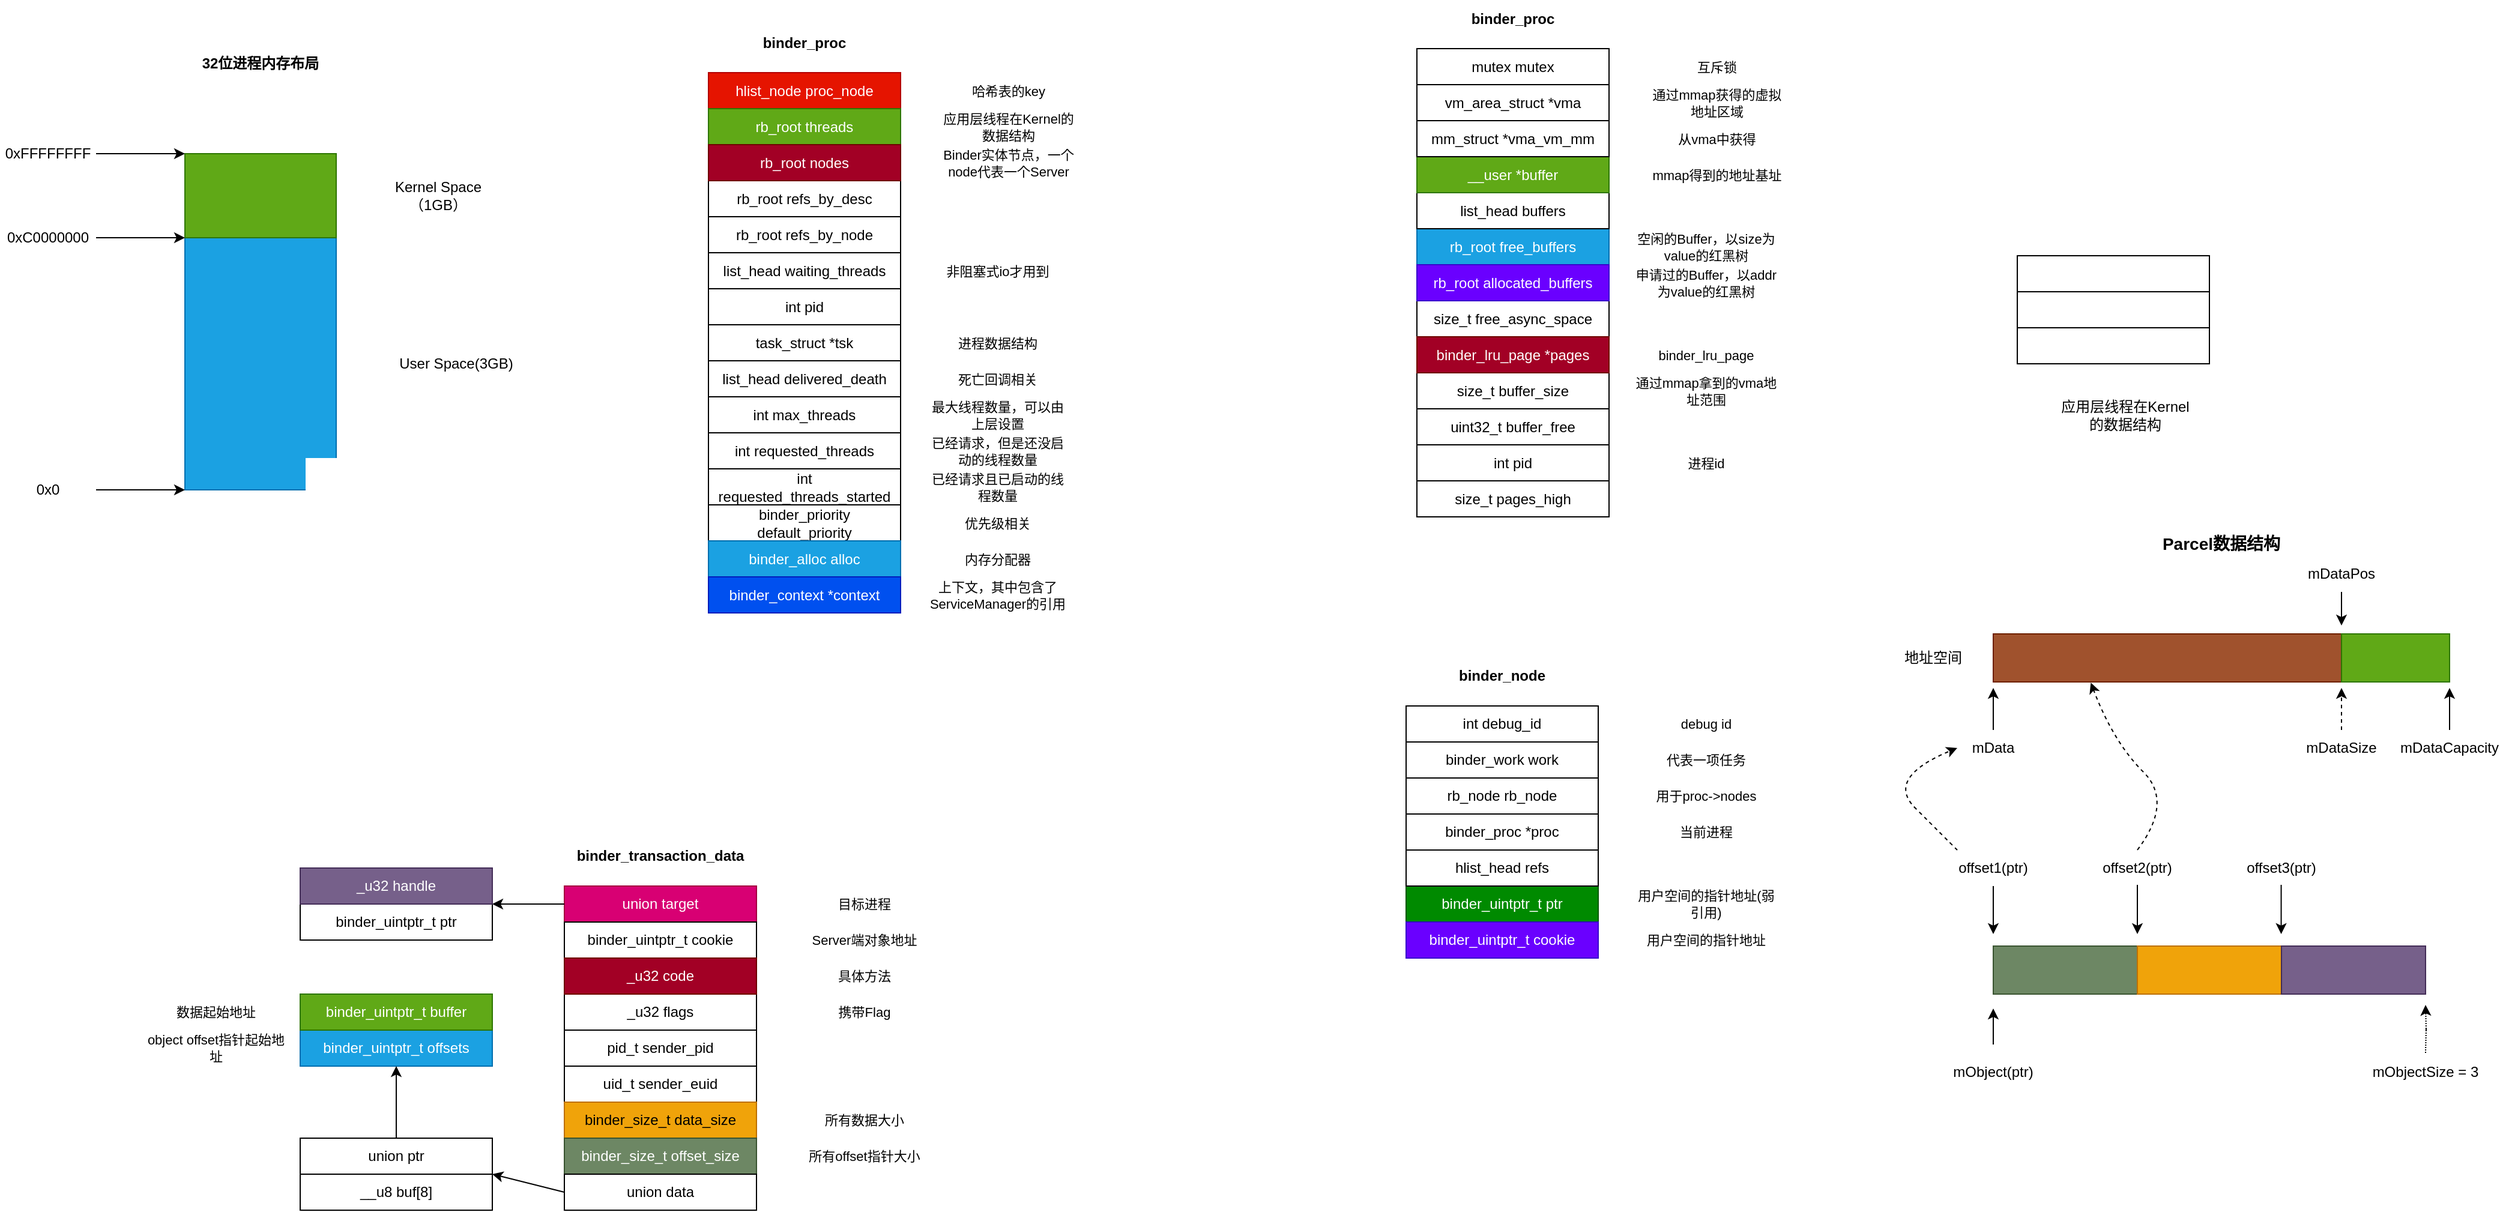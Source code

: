 <mxfile version="20.8.23" type="github">
  <diagram name="第 1 页" id="VdirA_TrU_qkNDLxWXSQ">
    <mxGraphModel dx="1736" dy="918" grid="1" gridSize="10" guides="1" tooltips="1" connect="1" arrows="1" fold="1" page="1" pageScale="1" pageWidth="827" pageHeight="1169" math="0" shadow="0">
      <root>
        <mxCell id="0" />
        <mxCell id="1" parent="0" />
        <mxCell id="vteoiXjWMdSy1sNOXZ3i-1" value="" style="rounded=0;whiteSpace=wrap;html=1;fillColor=#1ba1e2;fontColor=#ffffff;strokeColor=#006EAF;" parent="1" vertex="1">
          <mxGeometry x="294" y="290" width="126" height="210" as="geometry" />
        </mxCell>
        <mxCell id="vteoiXjWMdSy1sNOXZ3i-6" value="" style="rounded=0;whiteSpace=wrap;html=1;fillColor=#60a917;strokeColor=#2D7600;fontColor=#ffffff;" parent="1" vertex="1">
          <mxGeometry x="294" y="220" width="126" height="70" as="geometry" />
        </mxCell>
        <mxCell id="vteoiXjWMdSy1sNOXZ3i-7" value="0x0" style="text;html=1;strokeColor=none;fillColor=none;align=center;verticalAlign=middle;whiteSpace=wrap;rounded=0;" parent="1" vertex="1">
          <mxGeometry x="140" y="485" width="80" height="30" as="geometry" />
        </mxCell>
        <mxCell id="vteoiXjWMdSy1sNOXZ3i-8" value="0xFFFFFFFF" style="text;html=1;strokeColor=none;fillColor=none;align=center;verticalAlign=middle;whiteSpace=wrap;rounded=0;" parent="1" vertex="1">
          <mxGeometry x="140" y="205" width="80" height="30" as="geometry" />
        </mxCell>
        <mxCell id="vteoiXjWMdSy1sNOXZ3i-9" value="0xC0000000" style="text;html=1;strokeColor=none;fillColor=none;align=center;verticalAlign=middle;whiteSpace=wrap;rounded=0;" parent="1" vertex="1">
          <mxGeometry x="140" y="275" width="80" height="30" as="geometry" />
        </mxCell>
        <mxCell id="vteoiXjWMdSy1sNOXZ3i-11" value="" style="endArrow=classic;html=1;rounded=0;entryX=0;entryY=0;entryDx=0;entryDy=0;exitX=1;exitY=0.5;exitDx=0;exitDy=0;" parent="1" source="vteoiXjWMdSy1sNOXZ3i-8" target="vteoiXjWMdSy1sNOXZ3i-6" edge="1">
          <mxGeometry width="50" height="50" relative="1" as="geometry">
            <mxPoint x="240" y="270" as="sourcePoint" />
            <mxPoint x="290" y="220" as="targetPoint" />
          </mxGeometry>
        </mxCell>
        <mxCell id="vteoiXjWMdSy1sNOXZ3i-12" value="" style="endArrow=classic;html=1;rounded=0;entryX=0;entryY=1;entryDx=0;entryDy=0;exitX=1;exitY=0.5;exitDx=0;exitDy=0;" parent="1" source="vteoiXjWMdSy1sNOXZ3i-9" target="vteoiXjWMdSy1sNOXZ3i-6" edge="1">
          <mxGeometry width="50" height="50" relative="1" as="geometry">
            <mxPoint x="170" y="370" as="sourcePoint" />
            <mxPoint x="220" y="320" as="targetPoint" />
          </mxGeometry>
        </mxCell>
        <mxCell id="vteoiXjWMdSy1sNOXZ3i-13" value="" style="endArrow=classic;html=1;rounded=0;entryX=0;entryY=1;entryDx=0;entryDy=0;exitX=1;exitY=0.5;exitDx=0;exitDy=0;" parent="1" source="vteoiXjWMdSy1sNOXZ3i-7" target="vteoiXjWMdSy1sNOXZ3i-1" edge="1">
          <mxGeometry width="50" height="50" relative="1" as="geometry">
            <mxPoint x="230" y="300" as="sourcePoint" />
            <mxPoint x="304" y="300" as="targetPoint" />
          </mxGeometry>
        </mxCell>
        <mxCell id="vteoiXjWMdSy1sNOXZ3i-14" value="Kernel Space（1GB）" style="text;html=1;strokeColor=none;fillColor=none;align=center;verticalAlign=middle;whiteSpace=wrap;rounded=0;" parent="1" vertex="1">
          <mxGeometry x="460" y="240" width="90" height="30" as="geometry" />
        </mxCell>
        <mxCell id="vteoiXjWMdSy1sNOXZ3i-15" value="User Space(3GB)" style="text;html=1;strokeColor=none;fillColor=none;align=center;verticalAlign=middle;whiteSpace=wrap;rounded=0;" parent="1" vertex="1">
          <mxGeometry x="460" y="380" width="120" height="30" as="geometry" />
        </mxCell>
        <mxCell id="vteoiXjWMdSy1sNOXZ3i-16" value="32位进程内存布局" style="text;html=1;strokeColor=none;fillColor=none;align=center;verticalAlign=middle;whiteSpace=wrap;rounded=0;fontStyle=1" parent="1" vertex="1">
          <mxGeometry x="304" y="130" width="106" height="30" as="geometry" />
        </mxCell>
        <mxCell id="vteoiXjWMdSy1sNOXZ3i-18" value="hlist_node proc_node" style="rounded=0;whiteSpace=wrap;html=1;fillColor=#e51400;fontColor=#ffffff;strokeColor=#B20000;" parent="1" vertex="1">
          <mxGeometry x="730" y="152.5" width="160" height="30" as="geometry" />
        </mxCell>
        <mxCell id="vteoiXjWMdSy1sNOXZ3i-19" value="rb_root threads" style="rounded=0;whiteSpace=wrap;html=1;fillColor=#60a917;fontColor=#ffffff;strokeColor=#2D7600;" parent="1" vertex="1">
          <mxGeometry x="730" y="182.5" width="160" height="30" as="geometry" />
        </mxCell>
        <mxCell id="vteoiXjWMdSy1sNOXZ3i-23" value="list_head waiting_threads" style="rounded=0;whiteSpace=wrap;html=1;" parent="1" vertex="1">
          <mxGeometry x="730" y="302.5" width="160" height="30" as="geometry" />
        </mxCell>
        <mxCell id="vteoiXjWMdSy1sNOXZ3i-24" value="rb_root refs_by_node" style="rounded=0;whiteSpace=wrap;html=1;" parent="1" vertex="1">
          <mxGeometry x="730" y="272.5" width="160" height="30" as="geometry" />
        </mxCell>
        <mxCell id="vteoiXjWMdSy1sNOXZ3i-25" value="rb_root refs_by_desc" style="rounded=0;whiteSpace=wrap;html=1;" parent="1" vertex="1">
          <mxGeometry x="730" y="242.5" width="160" height="30" as="geometry" />
        </mxCell>
        <mxCell id="vteoiXjWMdSy1sNOXZ3i-26" value="rb_root nodes" style="rounded=0;whiteSpace=wrap;html=1;fillColor=#a20025;fontColor=#ffffff;strokeColor=#6F0000;" parent="1" vertex="1">
          <mxGeometry x="730" y="212.5" width="160" height="30" as="geometry" />
        </mxCell>
        <mxCell id="vteoiXjWMdSy1sNOXZ3i-40" value="task_struct *tsk" style="rounded=0;whiteSpace=wrap;html=1;" parent="1" vertex="1">
          <mxGeometry x="730" y="362.5" width="160" height="30" as="geometry" />
        </mxCell>
        <mxCell id="vteoiXjWMdSy1sNOXZ3i-41" value="int pid" style="rounded=0;whiteSpace=wrap;html=1;" parent="1" vertex="1">
          <mxGeometry x="730" y="332.5" width="160" height="30" as="geometry" />
        </mxCell>
        <mxCell id="vteoiXjWMdSy1sNOXZ3i-45" value="int max_threads" style="rounded=0;whiteSpace=wrap;html=1;" parent="1" vertex="1">
          <mxGeometry x="730" y="422.5" width="160" height="30" as="geometry" />
        </mxCell>
        <mxCell id="vteoiXjWMdSy1sNOXZ3i-46" value="int requested_threads" style="rounded=0;whiteSpace=wrap;html=1;" parent="1" vertex="1">
          <mxGeometry x="730" y="452.5" width="160" height="30" as="geometry" />
        </mxCell>
        <mxCell id="vteoiXjWMdSy1sNOXZ3i-47" value="list_head delivered_death" style="rounded=0;whiteSpace=wrap;html=1;" parent="1" vertex="1">
          <mxGeometry x="730" y="392.5" width="160" height="30" as="geometry" />
        </mxCell>
        <mxCell id="vteoiXjWMdSy1sNOXZ3i-48" value="binder_priority default_priority" style="rounded=0;whiteSpace=wrap;html=1;" parent="1" vertex="1">
          <mxGeometry x="730" y="512.5" width="160" height="30" as="geometry" />
        </mxCell>
        <mxCell id="vteoiXjWMdSy1sNOXZ3i-49" value="binder_alloc alloc" style="rounded=0;whiteSpace=wrap;html=1;fillColor=#1ba1e2;fontColor=#ffffff;strokeColor=#006EAF;" parent="1" vertex="1">
          <mxGeometry x="730" y="542.5" width="160" height="30" as="geometry" />
        </mxCell>
        <mxCell id="vteoiXjWMdSy1sNOXZ3i-50" value="int requested_threads_started" style="rounded=0;whiteSpace=wrap;html=1;" parent="1" vertex="1">
          <mxGeometry x="730" y="482.5" width="160" height="30" as="geometry" />
        </mxCell>
        <mxCell id="vteoiXjWMdSy1sNOXZ3i-54" value="" style="rounded=0;whiteSpace=wrap;html=1;" parent="1" vertex="1">
          <mxGeometry x="1820" y="335" width="160" height="30" as="geometry" />
        </mxCell>
        <mxCell id="vteoiXjWMdSy1sNOXZ3i-55" value="" style="rounded=0;whiteSpace=wrap;html=1;" parent="1" vertex="1">
          <mxGeometry x="1820" y="365" width="160" height="30" as="geometry" />
        </mxCell>
        <mxCell id="vteoiXjWMdSy1sNOXZ3i-56" value="" style="rounded=0;whiteSpace=wrap;html=1;" parent="1" vertex="1">
          <mxGeometry x="1820" y="305" width="160" height="30" as="geometry" />
        </mxCell>
        <mxCell id="vteoiXjWMdSy1sNOXZ3i-59" value="binder_context *context" style="rounded=0;whiteSpace=wrap;html=1;fillColor=#0050ef;fontColor=#ffffff;strokeColor=#001DBC;" parent="1" vertex="1">
          <mxGeometry x="730" y="572.5" width="160" height="30" as="geometry" />
        </mxCell>
        <mxCell id="vteoiXjWMdSy1sNOXZ3i-60" value="binder_proc" style="text;html=1;strokeColor=none;fillColor=none;align=center;verticalAlign=middle;whiteSpace=wrap;rounded=0;fontStyle=1" parent="1" vertex="1">
          <mxGeometry x="780" y="112.5" width="60" height="30" as="geometry" />
        </mxCell>
        <mxCell id="vteoiXjWMdSy1sNOXZ3i-61" value="哈希表的key" style="text;html=1;strokeColor=none;fillColor=none;align=center;verticalAlign=middle;whiteSpace=wrap;rounded=0;fontSize=11;" parent="1" vertex="1">
          <mxGeometry x="920" y="152.5" width="120" height="30" as="geometry" />
        </mxCell>
        <mxCell id="vteoiXjWMdSy1sNOXZ3i-63" value="应用层线程在Kernel的数据结构" style="text;html=1;strokeColor=none;fillColor=none;align=center;verticalAlign=middle;whiteSpace=wrap;rounded=0;fontSize=11;" parent="1" vertex="1">
          <mxGeometry x="920" y="182.5" width="120" height="30" as="geometry" />
        </mxCell>
        <mxCell id="vteoiXjWMdSy1sNOXZ3i-66" value="应用层线程在Kernel的数据结构" style="text;html=1;strokeColor=none;fillColor=none;align=center;verticalAlign=middle;whiteSpace=wrap;rounded=0;" parent="1" vertex="1">
          <mxGeometry x="1850" y="422.5" width="120" height="30" as="geometry" />
        </mxCell>
        <mxCell id="vteoiXjWMdSy1sNOXZ3i-67" value="Binder实体节点，一个node代表一个Server" style="text;html=1;strokeColor=none;fillColor=none;align=center;verticalAlign=middle;whiteSpace=wrap;rounded=0;fontSize=11;" parent="1" vertex="1">
          <mxGeometry x="920" y="212.5" width="120" height="30" as="geometry" />
        </mxCell>
        <mxCell id="vteoiXjWMdSy1sNOXZ3i-68" value="非阻塞式io才用到" style="text;html=1;strokeColor=none;fillColor=none;align=center;verticalAlign=middle;whiteSpace=wrap;rounded=0;fontSize=11;" parent="1" vertex="1">
          <mxGeometry x="911" y="302.5" width="120" height="30" as="geometry" />
        </mxCell>
        <mxCell id="vteoiXjWMdSy1sNOXZ3i-69" value="进程数据结构" style="text;html=1;strokeColor=none;fillColor=none;align=center;verticalAlign=middle;whiteSpace=wrap;rounded=0;fontSize=11;" parent="1" vertex="1">
          <mxGeometry x="911" y="362.5" width="120" height="30" as="geometry" />
        </mxCell>
        <mxCell id="vteoiXjWMdSy1sNOXZ3i-70" value="死亡回调相关" style="text;html=1;strokeColor=none;fillColor=none;align=center;verticalAlign=middle;whiteSpace=wrap;rounded=0;fontSize=11;" parent="1" vertex="1">
          <mxGeometry x="911" y="392.5" width="120" height="30" as="geometry" />
        </mxCell>
        <mxCell id="vteoiXjWMdSy1sNOXZ3i-71" value="最大线程数量，可以由上层设置" style="text;html=1;strokeColor=none;fillColor=none;align=center;verticalAlign=middle;whiteSpace=wrap;rounded=0;fontSize=11;" parent="1" vertex="1">
          <mxGeometry x="911" y="422.5" width="120" height="30" as="geometry" />
        </mxCell>
        <mxCell id="vteoiXjWMdSy1sNOXZ3i-73" value="已经请求且已启动的线程数量" style="text;html=1;strokeColor=none;fillColor=none;align=center;verticalAlign=middle;whiteSpace=wrap;rounded=0;fontSize=11;" parent="1" vertex="1">
          <mxGeometry x="911" y="482.5" width="120" height="30" as="geometry" />
        </mxCell>
        <mxCell id="vteoiXjWMdSy1sNOXZ3i-74" value="已经请求，但是还没启动的线程数量" style="text;html=1;strokeColor=none;fillColor=none;align=center;verticalAlign=middle;whiteSpace=wrap;rounded=0;fontSize=11;" parent="1" vertex="1">
          <mxGeometry x="911" y="452.5" width="120" height="30" as="geometry" />
        </mxCell>
        <mxCell id="vteoiXjWMdSy1sNOXZ3i-75" value="内存分配器" style="text;html=1;strokeColor=none;fillColor=none;align=center;verticalAlign=middle;whiteSpace=wrap;rounded=0;fontSize=11;" parent="1" vertex="1">
          <mxGeometry x="911" y="542.5" width="120" height="30" as="geometry" />
        </mxCell>
        <mxCell id="vteoiXjWMdSy1sNOXZ3i-76" value="优先级相关" style="text;html=1;strokeColor=none;fillColor=none;align=center;verticalAlign=middle;whiteSpace=wrap;rounded=0;fontSize=11;" parent="1" vertex="1">
          <mxGeometry x="911" y="512.5" width="120" height="30" as="geometry" />
        </mxCell>
        <mxCell id="vteoiXjWMdSy1sNOXZ3i-77" value="mutex mutex" style="rounded=0;whiteSpace=wrap;html=1;" parent="1" vertex="1">
          <mxGeometry x="1320" y="132.5" width="160" height="30" as="geometry" />
        </mxCell>
        <mxCell id="vteoiXjWMdSy1sNOXZ3i-78" value="vm_area_struct *vma" style="rounded=0;whiteSpace=wrap;html=1;" parent="1" vertex="1">
          <mxGeometry x="1320" y="162.5" width="160" height="30" as="geometry" />
        </mxCell>
        <mxCell id="vteoiXjWMdSy1sNOXZ3i-79" value="rb_root free_buffers" style="rounded=0;whiteSpace=wrap;html=1;fillColor=#1ba1e2;fontColor=#ffffff;strokeColor=#006EAF;" parent="1" vertex="1">
          <mxGeometry x="1320" y="282.5" width="160" height="30" as="geometry" />
        </mxCell>
        <mxCell id="vteoiXjWMdSy1sNOXZ3i-80" value="list_head buffers" style="rounded=0;whiteSpace=wrap;html=1;" parent="1" vertex="1">
          <mxGeometry x="1320" y="252.5" width="160" height="30" as="geometry" />
        </mxCell>
        <mxCell id="vteoiXjWMdSy1sNOXZ3i-81" value="__user *buffer" style="rounded=0;whiteSpace=wrap;html=1;fillColor=#60a917;fontColor=#ffffff;strokeColor=#2D7600;" parent="1" vertex="1">
          <mxGeometry x="1320" y="222.5" width="160" height="30" as="geometry" />
        </mxCell>
        <mxCell id="vteoiXjWMdSy1sNOXZ3i-82" value="mm_struct *vma_vm_mm" style="rounded=0;whiteSpace=wrap;html=1;" parent="1" vertex="1">
          <mxGeometry x="1320" y="192.5" width="160" height="30" as="geometry" />
        </mxCell>
        <mxCell id="vteoiXjWMdSy1sNOXZ3i-83" value="size_t free_async_space" style="rounded=0;whiteSpace=wrap;html=1;" parent="1" vertex="1">
          <mxGeometry x="1320" y="342.5" width="160" height="30" as="geometry" />
        </mxCell>
        <mxCell id="vteoiXjWMdSy1sNOXZ3i-84" value="rb_root allocated_buffers" style="rounded=0;whiteSpace=wrap;html=1;fillColor=#6a00ff;fontColor=#ffffff;strokeColor=#3700CC;" parent="1" vertex="1">
          <mxGeometry x="1320" y="312.5" width="160" height="30" as="geometry" />
        </mxCell>
        <mxCell id="vteoiXjWMdSy1sNOXZ3i-85" value="size_t buffer_size" style="rounded=0;whiteSpace=wrap;html=1;" parent="1" vertex="1">
          <mxGeometry x="1320" y="402.5" width="160" height="30" as="geometry" />
        </mxCell>
        <mxCell id="vteoiXjWMdSy1sNOXZ3i-86" value="uint32_t buffer_free" style="rounded=0;whiteSpace=wrap;html=1;" parent="1" vertex="1">
          <mxGeometry x="1320" y="432.5" width="160" height="30" as="geometry" />
        </mxCell>
        <mxCell id="vteoiXjWMdSy1sNOXZ3i-87" value="binder_lru_page *pages" style="rounded=0;whiteSpace=wrap;html=1;fillColor=#a20025;fontColor=#ffffff;strokeColor=#6F0000;" parent="1" vertex="1">
          <mxGeometry x="1320" y="372.5" width="160" height="30" as="geometry" />
        </mxCell>
        <mxCell id="vteoiXjWMdSy1sNOXZ3i-88" value="size_t pages_high" style="rounded=0;whiteSpace=wrap;html=1;" parent="1" vertex="1">
          <mxGeometry x="1320" y="492.5" width="160" height="30" as="geometry" />
        </mxCell>
        <mxCell id="vteoiXjWMdSy1sNOXZ3i-90" value="int pid" style="rounded=0;whiteSpace=wrap;html=1;" parent="1" vertex="1">
          <mxGeometry x="1320" y="462.5" width="160" height="30" as="geometry" />
        </mxCell>
        <mxCell id="vteoiXjWMdSy1sNOXZ3i-94" value="binder_proc" style="text;html=1;strokeColor=none;fillColor=none;align=center;verticalAlign=middle;whiteSpace=wrap;rounded=0;fontStyle=1" parent="1" vertex="1">
          <mxGeometry x="1370" y="92.5" width="60" height="30" as="geometry" />
        </mxCell>
        <mxCell id="vteoiXjWMdSy1sNOXZ3i-95" value="互斥锁" style="text;html=1;strokeColor=none;fillColor=none;align=center;verticalAlign=middle;whiteSpace=wrap;rounded=0;fontSize=11;" parent="1" vertex="1">
          <mxGeometry x="1510" y="132.5" width="120" height="30" as="geometry" />
        </mxCell>
        <mxCell id="vteoiXjWMdSy1sNOXZ3i-96" value="通过mmap获得的虚拟地址区域" style="text;html=1;strokeColor=none;fillColor=none;align=center;verticalAlign=middle;whiteSpace=wrap;rounded=0;fontSize=11;" parent="1" vertex="1">
          <mxGeometry x="1510" y="162.5" width="120" height="30" as="geometry" />
        </mxCell>
        <mxCell id="vteoiXjWMdSy1sNOXZ3i-97" value="从vma中获得" style="text;html=1;strokeColor=none;fillColor=none;align=center;verticalAlign=middle;whiteSpace=wrap;rounded=0;fontSize=11;" parent="1" vertex="1">
          <mxGeometry x="1510" y="192.5" width="120" height="30" as="geometry" />
        </mxCell>
        <mxCell id="vteoiXjWMdSy1sNOXZ3i-98" value="空闲的Buffer，以size为value的红黑树" style="text;html=1;strokeColor=none;fillColor=none;align=center;verticalAlign=middle;whiteSpace=wrap;rounded=0;fontSize=11;" parent="1" vertex="1">
          <mxGeometry x="1501" y="282.5" width="120" height="30" as="geometry" />
        </mxCell>
        <mxCell id="vteoiXjWMdSy1sNOXZ3i-100" value="binder_lru_page" style="text;html=1;strokeColor=none;fillColor=none;align=center;verticalAlign=middle;whiteSpace=wrap;rounded=0;fontSize=11;" parent="1" vertex="1">
          <mxGeometry x="1501" y="372.5" width="120" height="30" as="geometry" />
        </mxCell>
        <mxCell id="vteoiXjWMdSy1sNOXZ3i-101" value="通过mmap拿到的vma地址范围" style="text;html=1;strokeColor=none;fillColor=none;align=center;verticalAlign=middle;whiteSpace=wrap;rounded=0;fontSize=11;" parent="1" vertex="1">
          <mxGeometry x="1501" y="402.5" width="120" height="30" as="geometry" />
        </mxCell>
        <mxCell id="vteoiXjWMdSy1sNOXZ3i-102" value="进程id" style="text;html=1;strokeColor=none;fillColor=none;align=center;verticalAlign=middle;whiteSpace=wrap;rounded=0;fontSize=11;" parent="1" vertex="1">
          <mxGeometry x="1501" y="462.5" width="120" height="30" as="geometry" />
        </mxCell>
        <mxCell id="vteoiXjWMdSy1sNOXZ3i-106" value="上下文，其中包含了ServiceManager的引用" style="text;html=1;strokeColor=none;fillColor=none;align=center;verticalAlign=middle;whiteSpace=wrap;rounded=0;fontSize=11;" parent="1" vertex="1">
          <mxGeometry x="911" y="572.5" width="120" height="30" as="geometry" />
        </mxCell>
        <mxCell id="RzsHH43f9S2p3S7kqBoZ-1" value="mmap得到的地址基址" style="text;html=1;strokeColor=none;fillColor=none;align=center;verticalAlign=middle;whiteSpace=wrap;rounded=0;fontSize=11;" parent="1" vertex="1">
          <mxGeometry x="1510" y="222.5" width="120" height="30" as="geometry" />
        </mxCell>
        <mxCell id="RzsHH43f9S2p3S7kqBoZ-3" value="申请过的Buffer，以addr为value的红黑树" style="text;html=1;strokeColor=none;fillColor=none;align=center;verticalAlign=middle;whiteSpace=wrap;rounded=0;fontSize=11;" parent="1" vertex="1">
          <mxGeometry x="1501" y="312.5" width="120" height="30" as="geometry" />
        </mxCell>
        <mxCell id="tr5PVfJq4yvQoW6cfHFi-1" value="int debug_id" style="rounded=0;whiteSpace=wrap;html=1;" vertex="1" parent="1">
          <mxGeometry x="1311" y="680" width="160" height="30" as="geometry" />
        </mxCell>
        <mxCell id="tr5PVfJq4yvQoW6cfHFi-2" value="binder_work work" style="rounded=0;whiteSpace=wrap;html=1;" vertex="1" parent="1">
          <mxGeometry x="1311" y="710" width="160" height="30" as="geometry" />
        </mxCell>
        <mxCell id="tr5PVfJq4yvQoW6cfHFi-3" value="binder_uintptr_t ptr" style="rounded=0;whiteSpace=wrap;html=1;fillColor=#008a00;fontColor=#ffffff;strokeColor=#005700;" vertex="1" parent="1">
          <mxGeometry x="1311" y="830" width="160" height="30" as="geometry" />
        </mxCell>
        <mxCell id="tr5PVfJq4yvQoW6cfHFi-4" value="hlist_head refs" style="rounded=0;whiteSpace=wrap;html=1;" vertex="1" parent="1">
          <mxGeometry x="1311" y="800" width="160" height="30" as="geometry" />
        </mxCell>
        <mxCell id="tr5PVfJq4yvQoW6cfHFi-5" value="binder_proc *proc" style="rounded=0;whiteSpace=wrap;html=1;" vertex="1" parent="1">
          <mxGeometry x="1311" y="770" width="160" height="30" as="geometry" />
        </mxCell>
        <mxCell id="tr5PVfJq4yvQoW6cfHFi-6" value="rb_node rb_node" style="rounded=0;whiteSpace=wrap;html=1;" vertex="1" parent="1">
          <mxGeometry x="1311" y="740" width="160" height="30" as="geometry" />
        </mxCell>
        <mxCell id="tr5PVfJq4yvQoW6cfHFi-8" value="binder_uintptr_t cookie" style="rounded=0;whiteSpace=wrap;html=1;fillColor=#6a00ff;fontColor=#ffffff;strokeColor=#3700CC;" vertex="1" parent="1">
          <mxGeometry x="1311" y="860" width="160" height="30" as="geometry" />
        </mxCell>
        <mxCell id="tr5PVfJq4yvQoW6cfHFi-14" value="&lt;div&gt;binder_node&lt;/div&gt;" style="text;html=1;strokeColor=none;fillColor=none;align=center;verticalAlign=middle;whiteSpace=wrap;rounded=0;fontStyle=1" vertex="1" parent="1">
          <mxGeometry x="1361" y="640" width="60" height="30" as="geometry" />
        </mxCell>
        <mxCell id="tr5PVfJq4yvQoW6cfHFi-15" value="debug id" style="text;html=1;strokeColor=none;fillColor=none;align=center;verticalAlign=middle;whiteSpace=wrap;rounded=0;fontSize=11;" vertex="1" parent="1">
          <mxGeometry x="1501" y="680" width="120" height="30" as="geometry" />
        </mxCell>
        <mxCell id="tr5PVfJq4yvQoW6cfHFi-16" value="代表一项任务" style="text;html=1;strokeColor=none;fillColor=none;align=center;verticalAlign=middle;whiteSpace=wrap;rounded=0;fontSize=11;" vertex="1" parent="1">
          <mxGeometry x="1501" y="710" width="120" height="30" as="geometry" />
        </mxCell>
        <mxCell id="tr5PVfJq4yvQoW6cfHFi-17" value="用于proc-&amp;gt;nodes" style="text;html=1;strokeColor=none;fillColor=none;align=center;verticalAlign=middle;whiteSpace=wrap;rounded=0;fontSize=11;" vertex="1" parent="1">
          <mxGeometry x="1501" y="740" width="120" height="30" as="geometry" />
        </mxCell>
        <mxCell id="tr5PVfJq4yvQoW6cfHFi-22" value="当前进程" style="text;html=1;strokeColor=none;fillColor=none;align=center;verticalAlign=middle;whiteSpace=wrap;rounded=0;fontSize=11;" vertex="1" parent="1">
          <mxGeometry x="1501" y="770" width="120" height="30" as="geometry" />
        </mxCell>
        <mxCell id="tr5PVfJq4yvQoW6cfHFi-28" value="用户空间的指针地址(弱引用)" style="text;html=1;strokeColor=none;fillColor=none;align=center;verticalAlign=middle;whiteSpace=wrap;rounded=0;fontSize=11;" vertex="1" parent="1">
          <mxGeometry x="1501" y="830" width="120" height="30" as="geometry" />
        </mxCell>
        <mxCell id="tr5PVfJq4yvQoW6cfHFi-30" value="用户空间的指针地址" style="text;html=1;strokeColor=none;fillColor=none;align=center;verticalAlign=middle;whiteSpace=wrap;rounded=0;fontSize=11;" vertex="1" parent="1">
          <mxGeometry x="1501" y="860" width="120" height="30" as="geometry" />
        </mxCell>
        <mxCell id="tr5PVfJq4yvQoW6cfHFi-31" value="" style="rounded=0;whiteSpace=wrap;html=1;fillColor=#a0522d;fontColor=#ffffff;strokeColor=#6D1F00;" vertex="1" parent="1">
          <mxGeometry x="1800" y="620" width="290" height="40" as="geometry" />
        </mxCell>
        <mxCell id="tr5PVfJq4yvQoW6cfHFi-32" value="" style="rounded=0;whiteSpace=wrap;html=1;fillColor=#6d8764;fontColor=#ffffff;strokeColor=#3A5431;" vertex="1" parent="1">
          <mxGeometry x="1800" y="880" width="120" height="40" as="geometry" />
        </mxCell>
        <mxCell id="tr5PVfJq4yvQoW6cfHFi-33" value="" style="rounded=0;whiteSpace=wrap;html=1;fillColor=#60a917;fontColor=#ffffff;strokeColor=#2D7600;" vertex="1" parent="1">
          <mxGeometry x="2090" y="620" width="90" height="40" as="geometry" />
        </mxCell>
        <mxCell id="tr5PVfJq4yvQoW6cfHFi-34" value="" style="rounded=0;whiteSpace=wrap;html=1;fillColor=#f0a30a;fontColor=#000000;strokeColor=#BD7000;" vertex="1" parent="1">
          <mxGeometry x="1920" y="880" width="120" height="40" as="geometry" />
        </mxCell>
        <mxCell id="tr5PVfJq4yvQoW6cfHFi-35" value="" style="rounded=0;whiteSpace=wrap;html=1;fillColor=#76608a;fontColor=#ffffff;strokeColor=#432D57;" vertex="1" parent="1">
          <mxGeometry x="2040" y="880" width="120" height="40" as="geometry" />
        </mxCell>
        <mxCell id="tr5PVfJq4yvQoW6cfHFi-37" value="mObject(ptr)" style="text;html=1;strokeColor=none;fillColor=none;align=center;verticalAlign=middle;whiteSpace=wrap;rounded=0;" vertex="1" parent="1">
          <mxGeometry x="1770" y="970" width="60" height="30" as="geometry" />
        </mxCell>
        <mxCell id="tr5PVfJq4yvQoW6cfHFi-38" value="" style="endArrow=classic;html=1;rounded=0;exitX=0.5;exitY=0;exitDx=0;exitDy=0;" edge="1" parent="1">
          <mxGeometry width="50" height="50" relative="1" as="geometry">
            <mxPoint x="1800" y="962" as="sourcePoint" />
            <mxPoint x="1800" y="932" as="targetPoint" />
          </mxGeometry>
        </mxCell>
        <mxCell id="tr5PVfJq4yvQoW6cfHFi-39" value="offset1(ptr)" style="text;html=1;strokeColor=none;fillColor=none;align=center;verticalAlign=middle;whiteSpace=wrap;rounded=0;" vertex="1" parent="1">
          <mxGeometry x="1770" y="800" width="60" height="30" as="geometry" />
        </mxCell>
        <mxCell id="tr5PVfJq4yvQoW6cfHFi-41" value="offset2(ptr)" style="text;html=1;strokeColor=none;fillColor=none;align=center;verticalAlign=middle;whiteSpace=wrap;rounded=0;" vertex="1" parent="1">
          <mxGeometry x="1890" y="800" width="60" height="30" as="geometry" />
        </mxCell>
        <mxCell id="tr5PVfJq4yvQoW6cfHFi-42" value="offset3(ptr)" style="text;html=1;strokeColor=none;fillColor=none;align=center;verticalAlign=middle;whiteSpace=wrap;rounded=0;" vertex="1" parent="1">
          <mxGeometry x="2010" y="800" width="60" height="30" as="geometry" />
        </mxCell>
        <mxCell id="tr5PVfJq4yvQoW6cfHFi-45" value="" style="endArrow=classic;html=1;rounded=0;exitX=0.5;exitY=1;exitDx=0;exitDy=0;entryX=0;entryY=0;entryDx=0;entryDy=0;" edge="1" parent="1" source="tr5PVfJq4yvQoW6cfHFi-39">
          <mxGeometry width="50" height="50" relative="1" as="geometry">
            <mxPoint x="1800" y="820" as="sourcePoint" />
            <mxPoint x="1800" y="870" as="targetPoint" />
          </mxGeometry>
        </mxCell>
        <mxCell id="tr5PVfJq4yvQoW6cfHFi-46" value="" style="endArrow=classic;html=1;rounded=0;exitX=0.5;exitY=1;exitDx=0;exitDy=0;entryX=1;entryY=0;entryDx=0;entryDy=0;" edge="1" parent="1">
          <mxGeometry width="50" height="50" relative="1" as="geometry">
            <mxPoint x="1920" y="829.0" as="sourcePoint" />
            <mxPoint x="1920" y="870" as="targetPoint" />
          </mxGeometry>
        </mxCell>
        <mxCell id="tr5PVfJq4yvQoW6cfHFi-47" value="" style="endArrow=classic;html=1;rounded=0;exitX=0.5;exitY=1;exitDx=0;exitDy=0;entryX=1;entryY=0;entryDx=0;entryDy=0;" edge="1" parent="1">
          <mxGeometry width="50" height="50" relative="1" as="geometry">
            <mxPoint x="2039.77" y="829.0" as="sourcePoint" />
            <mxPoint x="2039.77" y="870" as="targetPoint" />
          </mxGeometry>
        </mxCell>
        <mxCell id="tr5PVfJq4yvQoW6cfHFi-51" style="edgeStyle=orthogonalEdgeStyle;rounded=0;orthogonalLoop=1;jettySize=auto;html=1;entryX=0;entryY=0;entryDx=0;entryDy=0;exitX=0.5;exitY=1;exitDx=0;exitDy=0;" edge="1" parent="1" source="tr5PVfJq4yvQoW6cfHFi-48">
          <mxGeometry relative="1" as="geometry">
            <mxPoint x="2090" y="580" as="sourcePoint" />
            <mxPoint x="2090" y="613" as="targetPoint" />
          </mxGeometry>
        </mxCell>
        <mxCell id="tr5PVfJq4yvQoW6cfHFi-48" value="mDataPos" style="text;html=1;strokeColor=none;fillColor=none;align=center;verticalAlign=middle;whiteSpace=wrap;rounded=0;" vertex="1" parent="1">
          <mxGeometry x="2060" y="555" width="60" height="30" as="geometry" />
        </mxCell>
        <mxCell id="tr5PVfJq4yvQoW6cfHFi-49" value="mData" style="text;html=1;strokeColor=none;fillColor=none;align=center;verticalAlign=middle;whiteSpace=wrap;rounded=0;" vertex="1" parent="1">
          <mxGeometry x="1770" y="700" width="60" height="30" as="geometry" />
        </mxCell>
        <mxCell id="tr5PVfJq4yvQoW6cfHFi-50" value="" style="endArrow=classic;html=1;rounded=0;entryX=0;entryY=1;entryDx=0;entryDy=0;exitX=0.5;exitY=0;exitDx=0;exitDy=0;" edge="1" parent="1" source="tr5PVfJq4yvQoW6cfHFi-49">
          <mxGeometry width="50" height="50" relative="1" as="geometry">
            <mxPoint x="1800" y="705" as="sourcePoint" />
            <mxPoint x="1800" y="665" as="targetPoint" />
          </mxGeometry>
        </mxCell>
        <mxCell id="tr5PVfJq4yvQoW6cfHFi-52" value="mDataCapacity" style="text;html=1;strokeColor=none;fillColor=none;align=center;verticalAlign=middle;whiteSpace=wrap;rounded=0;" vertex="1" parent="1">
          <mxGeometry x="2150" y="700" width="60" height="30" as="geometry" />
        </mxCell>
        <mxCell id="tr5PVfJq4yvQoW6cfHFi-54" value="" style="endArrow=classic;html=1;rounded=0;entryX=1;entryY=1;entryDx=0;entryDy=0;exitX=0.5;exitY=0;exitDx=0;exitDy=0;" edge="1" parent="1" source="tr5PVfJq4yvQoW6cfHFi-52">
          <mxGeometry width="50" height="50" relative="1" as="geometry">
            <mxPoint x="2180" y="705" as="sourcePoint" />
            <mxPoint x="2180" y="665" as="targetPoint" />
          </mxGeometry>
        </mxCell>
        <mxCell id="tr5PVfJq4yvQoW6cfHFi-55" value="mDataSize" style="text;html=1;strokeColor=none;fillColor=none;align=center;verticalAlign=middle;whiteSpace=wrap;rounded=0;" vertex="1" parent="1">
          <mxGeometry x="2060" y="700" width="60" height="30" as="geometry" />
        </mxCell>
        <mxCell id="tr5PVfJq4yvQoW6cfHFi-56" value="" style="endArrow=classic;html=1;rounded=0;entryX=0;entryY=1;entryDx=0;entryDy=0;exitX=0.5;exitY=0;exitDx=0;exitDy=0;dashed=1;" edge="1" parent="1" source="tr5PVfJq4yvQoW6cfHFi-55">
          <mxGeometry width="50" height="50" relative="1" as="geometry">
            <mxPoint x="2090" y="705" as="sourcePoint" />
            <mxPoint x="2090" y="665" as="targetPoint" />
          </mxGeometry>
        </mxCell>
        <mxCell id="tr5PVfJq4yvQoW6cfHFi-58" value="" style="curved=1;endArrow=classic;html=1;rounded=0;dashed=1;exitX=0;exitY=0;exitDx=0;exitDy=0;entryX=0;entryY=0.5;entryDx=0;entryDy=0;" edge="1" parent="1" source="tr5PVfJq4yvQoW6cfHFi-39" target="tr5PVfJq4yvQoW6cfHFi-49">
          <mxGeometry width="50" height="50" relative="1" as="geometry">
            <mxPoint x="1750" y="800" as="sourcePoint" />
            <mxPoint x="1760" y="740" as="targetPoint" />
            <Array as="points">
              <mxPoint x="1760" y="790" />
              <mxPoint x="1710" y="740" />
            </Array>
          </mxGeometry>
        </mxCell>
        <mxCell id="tr5PVfJq4yvQoW6cfHFi-59" value="" style="curved=1;endArrow=classic;html=1;rounded=0;dashed=1;exitX=0.5;exitY=0;exitDx=0;exitDy=0;entryX=0.28;entryY=1.015;entryDx=0;entryDy=0;entryPerimeter=0;" edge="1" parent="1" source="tr5PVfJq4yvQoW6cfHFi-41" target="tr5PVfJq4yvQoW6cfHFi-31">
          <mxGeometry width="50" height="50" relative="1" as="geometry">
            <mxPoint x="1900" y="760" as="sourcePoint" />
            <mxPoint x="1950" y="710" as="targetPoint" />
            <Array as="points">
              <mxPoint x="1950" y="760" />
              <mxPoint x="1900" y="710" />
            </Array>
          </mxGeometry>
        </mxCell>
        <mxCell id="tr5PVfJq4yvQoW6cfHFi-61" value="地址空间" style="text;html=1;strokeColor=none;fillColor=none;align=center;verticalAlign=middle;whiteSpace=wrap;rounded=0;" vertex="1" parent="1">
          <mxGeometry x="1720" y="625" width="60" height="30" as="geometry" />
        </mxCell>
        <mxCell id="tr5PVfJq4yvQoW6cfHFi-64" style="edgeStyle=orthogonalEdgeStyle;rounded=0;orthogonalLoop=1;jettySize=auto;html=1;exitX=0.5;exitY=0;exitDx=0;exitDy=0;dashed=1;dashPattern=1 1;" edge="1" parent="1">
          <mxGeometry relative="1" as="geometry">
            <mxPoint x="2160" y="929" as="targetPoint" />
            <mxPoint x="2160" y="969" as="sourcePoint" />
          </mxGeometry>
        </mxCell>
        <mxCell id="tr5PVfJq4yvQoW6cfHFi-63" value="mObjectSize = 3" style="text;html=1;strokeColor=none;fillColor=none;align=center;verticalAlign=middle;whiteSpace=wrap;rounded=0;" vertex="1" parent="1">
          <mxGeometry x="2110" y="970" width="100" height="30" as="geometry" />
        </mxCell>
        <mxCell id="tr5PVfJq4yvQoW6cfHFi-65" value="Parcel数据结构" style="text;html=1;strokeColor=none;fillColor=none;align=center;verticalAlign=middle;whiteSpace=wrap;rounded=0;fontSize=14;fontStyle=1" vertex="1" parent="1">
          <mxGeometry x="1930" y="530" width="120" height="30" as="geometry" />
        </mxCell>
        <mxCell id="tr5PVfJq4yvQoW6cfHFi-66" value="union target" style="rounded=0;whiteSpace=wrap;html=1;fillColor=#d80073;fontColor=#ffffff;strokeColor=#A50040;" vertex="1" parent="1">
          <mxGeometry x="610" y="830" width="160" height="30" as="geometry" />
        </mxCell>
        <mxCell id="tr5PVfJq4yvQoW6cfHFi-67" value="binder_uintptr_t cookie" style="rounded=0;whiteSpace=wrap;html=1;" vertex="1" parent="1">
          <mxGeometry x="610" y="860" width="160" height="30" as="geometry" />
        </mxCell>
        <mxCell id="tr5PVfJq4yvQoW6cfHFi-68" value="uid_t sender_euid" style="rounded=0;whiteSpace=wrap;html=1;" vertex="1" parent="1">
          <mxGeometry x="610" y="980" width="160" height="30" as="geometry" />
        </mxCell>
        <mxCell id="tr5PVfJq4yvQoW6cfHFi-69" value="pid_t sender_pid" style="rounded=0;whiteSpace=wrap;html=1;" vertex="1" parent="1">
          <mxGeometry x="610" y="950" width="160" height="30" as="geometry" />
        </mxCell>
        <mxCell id="tr5PVfJq4yvQoW6cfHFi-70" value="_u32 flags" style="rounded=0;whiteSpace=wrap;html=1;" vertex="1" parent="1">
          <mxGeometry x="610" y="920" width="160" height="30" as="geometry" />
        </mxCell>
        <mxCell id="tr5PVfJq4yvQoW6cfHFi-71" value="_u32 code" style="rounded=0;whiteSpace=wrap;html=1;fillColor=#a20025;fontColor=#ffffff;strokeColor=#6F0000;" vertex="1" parent="1">
          <mxGeometry x="610" y="890" width="160" height="30" as="geometry" />
        </mxCell>
        <mxCell id="tr5PVfJq4yvQoW6cfHFi-72" value="binder_size_t data_size" style="rounded=0;whiteSpace=wrap;html=1;fillColor=#f0a30a;fontColor=#000000;strokeColor=#BD7000;" vertex="1" parent="1">
          <mxGeometry x="610" y="1010" width="160" height="30" as="geometry" />
        </mxCell>
        <mxCell id="tr5PVfJq4yvQoW6cfHFi-73" value="binder_transaction_data" style="text;html=1;strokeColor=none;fillColor=none;align=center;verticalAlign=middle;whiteSpace=wrap;rounded=0;fontStyle=1" vertex="1" parent="1">
          <mxGeometry x="660" y="790" width="60" height="30" as="geometry" />
        </mxCell>
        <mxCell id="tr5PVfJq4yvQoW6cfHFi-74" value="目标进程" style="text;html=1;strokeColor=none;fillColor=none;align=center;verticalAlign=middle;whiteSpace=wrap;rounded=0;fontSize=11;" vertex="1" parent="1">
          <mxGeometry x="800" y="830" width="120" height="30" as="geometry" />
        </mxCell>
        <mxCell id="tr5PVfJq4yvQoW6cfHFi-75" value="Server端对象地址" style="text;html=1;strokeColor=none;fillColor=none;align=center;verticalAlign=middle;whiteSpace=wrap;rounded=0;fontSize=11;" vertex="1" parent="1">
          <mxGeometry x="800" y="860" width="120" height="30" as="geometry" />
        </mxCell>
        <mxCell id="tr5PVfJq4yvQoW6cfHFi-76" value="具体方法" style="text;html=1;strokeColor=none;fillColor=none;align=center;verticalAlign=middle;whiteSpace=wrap;rounded=0;fontSize=11;" vertex="1" parent="1">
          <mxGeometry x="800" y="890" width="120" height="30" as="geometry" />
        </mxCell>
        <mxCell id="tr5PVfJq4yvQoW6cfHFi-77" value="携带Flag" style="text;html=1;strokeColor=none;fillColor=none;align=center;verticalAlign=middle;whiteSpace=wrap;rounded=0;fontSize=11;" vertex="1" parent="1">
          <mxGeometry x="800" y="920" width="120" height="30" as="geometry" />
        </mxCell>
        <mxCell id="tr5PVfJq4yvQoW6cfHFi-78" value="所有offset指针大小" style="text;html=1;strokeColor=none;fillColor=none;align=center;verticalAlign=middle;whiteSpace=wrap;rounded=0;fontSize=11;" vertex="1" parent="1">
          <mxGeometry x="800" y="1040" width="120" height="30" as="geometry" />
        </mxCell>
        <mxCell id="tr5PVfJq4yvQoW6cfHFi-79" value="所有数据大小" style="text;html=1;strokeColor=none;fillColor=none;align=center;verticalAlign=middle;whiteSpace=wrap;rounded=0;fontSize=11;" vertex="1" parent="1">
          <mxGeometry x="800" y="1010" width="120" height="30" as="geometry" />
        </mxCell>
        <mxCell id="tr5PVfJq4yvQoW6cfHFi-80" value="binder_size_t offset_size" style="rounded=0;whiteSpace=wrap;html=1;fillColor=#6d8764;fontColor=#ffffff;strokeColor=#3A5431;" vertex="1" parent="1">
          <mxGeometry x="610" y="1040" width="160" height="30" as="geometry" />
        </mxCell>
        <mxCell id="tr5PVfJq4yvQoW6cfHFi-81" value="union data" style="rounded=0;whiteSpace=wrap;html=1;" vertex="1" parent="1">
          <mxGeometry x="610" y="1070" width="160" height="30" as="geometry" />
        </mxCell>
        <mxCell id="tr5PVfJq4yvQoW6cfHFi-82" value="binder_uintptr_t ptr" style="rounded=0;whiteSpace=wrap;html=1;" vertex="1" parent="1">
          <mxGeometry x="390" y="845" width="160" height="30" as="geometry" />
        </mxCell>
        <mxCell id="tr5PVfJq4yvQoW6cfHFi-83" value="_u32 handle" style="rounded=0;whiteSpace=wrap;html=1;fillColor=#76608a;fontColor=#ffffff;strokeColor=#432D57;" vertex="1" parent="1">
          <mxGeometry x="390" y="815" width="160" height="30" as="geometry" />
        </mxCell>
        <mxCell id="tr5PVfJq4yvQoW6cfHFi-85" value="binder_uintptr_t offsets" style="rounded=0;whiteSpace=wrap;html=1;fillColor=#1ba1e2;fontColor=#ffffff;strokeColor=#006EAF;" vertex="1" parent="1">
          <mxGeometry x="390" y="950" width="160" height="30" as="geometry" />
        </mxCell>
        <mxCell id="tr5PVfJq4yvQoW6cfHFi-86" value="binder_uintptr_t buffer" style="rounded=0;whiteSpace=wrap;html=1;fillColor=#60a917;fontColor=#ffffff;strokeColor=#2D7600;" vertex="1" parent="1">
          <mxGeometry x="390" y="920" width="160" height="30" as="geometry" />
        </mxCell>
        <mxCell id="tr5PVfJq4yvQoW6cfHFi-90" value="__u8 buf[8]" style="rounded=0;whiteSpace=wrap;html=1;" vertex="1" parent="1">
          <mxGeometry x="390" y="1070" width="160" height="30" as="geometry" />
        </mxCell>
        <mxCell id="tr5PVfJq4yvQoW6cfHFi-95" style="edgeStyle=orthogonalEdgeStyle;rounded=0;orthogonalLoop=1;jettySize=auto;html=1;exitX=0.5;exitY=0;exitDx=0;exitDy=0;entryX=0.5;entryY=1;entryDx=0;entryDy=0;fontSize=14;" edge="1" parent="1" source="tr5PVfJq4yvQoW6cfHFi-91" target="tr5PVfJq4yvQoW6cfHFi-85">
          <mxGeometry relative="1" as="geometry" />
        </mxCell>
        <mxCell id="tr5PVfJq4yvQoW6cfHFi-91" value="union ptr" style="rounded=0;whiteSpace=wrap;html=1;" vertex="1" parent="1">
          <mxGeometry x="390" y="1040" width="160" height="30" as="geometry" />
        </mxCell>
        <mxCell id="tr5PVfJq4yvQoW6cfHFi-93" value="" style="endArrow=classic;html=1;rounded=0;fontSize=14;exitX=0;exitY=0.5;exitDx=0;exitDy=0;entryX=1;entryY=0;entryDx=0;entryDy=0;" edge="1" parent="1" source="tr5PVfJq4yvQoW6cfHFi-66" target="tr5PVfJq4yvQoW6cfHFi-82">
          <mxGeometry width="50" height="50" relative="1" as="geometry">
            <mxPoint x="200" y="930" as="sourcePoint" />
            <mxPoint x="250" y="880" as="targetPoint" />
          </mxGeometry>
        </mxCell>
        <mxCell id="tr5PVfJq4yvQoW6cfHFi-94" value="" style="endArrow=classic;html=1;rounded=0;fontSize=14;exitX=0;exitY=0.5;exitDx=0;exitDy=0;entryX=1;entryY=0;entryDx=0;entryDy=0;" edge="1" parent="1" source="tr5PVfJq4yvQoW6cfHFi-81" target="tr5PVfJq4yvQoW6cfHFi-90">
          <mxGeometry width="50" height="50" relative="1" as="geometry">
            <mxPoint x="200" y="1120" as="sourcePoint" />
            <mxPoint x="250" y="1070" as="targetPoint" />
          </mxGeometry>
        </mxCell>
        <mxCell id="tr5PVfJq4yvQoW6cfHFi-97" value="数据起始地址" style="text;html=1;strokeColor=none;fillColor=none;align=center;verticalAlign=middle;whiteSpace=wrap;rounded=0;fontSize=11;" vertex="1" parent="1">
          <mxGeometry x="260" y="920" width="120" height="30" as="geometry" />
        </mxCell>
        <mxCell id="tr5PVfJq4yvQoW6cfHFi-98" value="object offset指针起始地址" style="text;html=1;strokeColor=none;fillColor=none;align=center;verticalAlign=middle;whiteSpace=wrap;rounded=0;fontSize=11;" vertex="1" parent="1">
          <mxGeometry x="260" y="950" width="120" height="30" as="geometry" />
        </mxCell>
      </root>
    </mxGraphModel>
  </diagram>
</mxfile>
